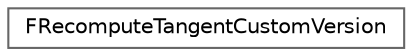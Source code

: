 digraph "Graphical Class Hierarchy"
{
 // INTERACTIVE_SVG=YES
 // LATEX_PDF_SIZE
  bgcolor="transparent";
  edge [fontname=Helvetica,fontsize=10,labelfontname=Helvetica,labelfontsize=10];
  node [fontname=Helvetica,fontsize=10,shape=box,height=0.2,width=0.4];
  rankdir="LR";
  Node0 [id="Node000000",label="FRecomputeTangentCustomVersion",height=0.2,width=0.4,color="grey40", fillcolor="white", style="filled",URL="$da/d20/structFRecomputeTangentCustomVersion.html",tooltip=" "];
}
